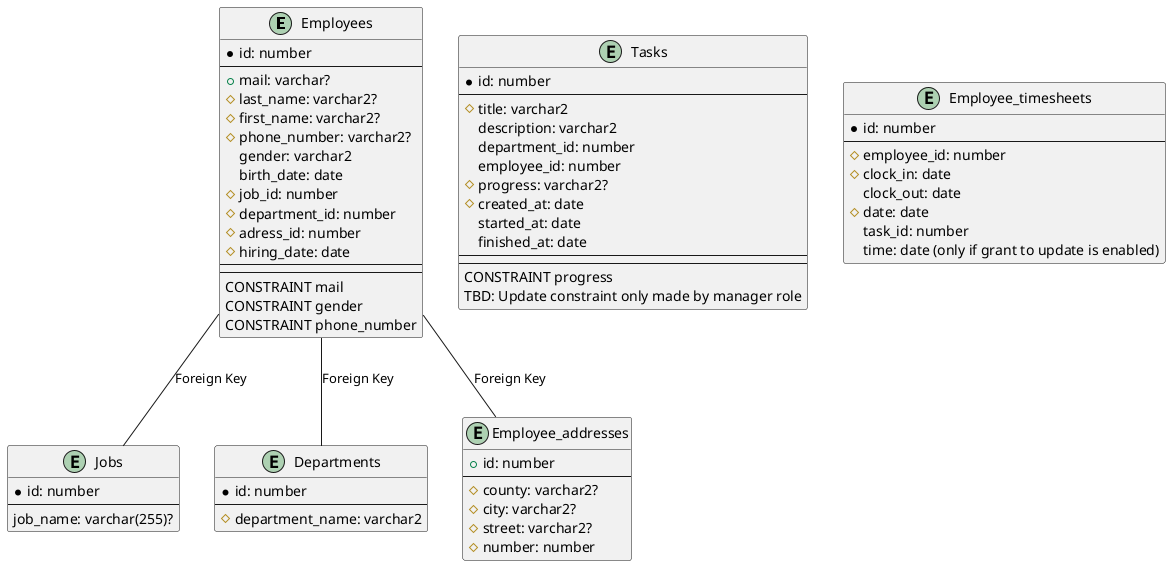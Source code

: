 @startuml auto_service

entity Employees
{
  *id: number
  --
  +mail: varchar?
  #last_name: varchar2?
  #first_name: varchar2?
  #phone_number: varchar2?
  gender: varchar2
  birth_date: date
  #job_id: number
  #department_id: number
  #adress_id: number
  #hiring_date: date
  --
  --
  CONSTRAINT mail
  CONSTRAINT gender
  CONSTRAINT phone_number
}

entity Jobs
{
  *id: number
  --
  job_name: varchar(255)?
}

entity Departments
{
  *id: number
  --
  #department_name: varchar2 
}

entity Tasks
{
  *id: number
  --
  #title: varchar2
  description: varchar2
  department_id: number
  employee_id: number
  #progress: varchar2?
  #created_at: date
  started_at: date
  finished_at: date
  --
  --
  CONSTRAINT progress
  TBD: Update constraint only made by manager role
}

entity Employee_timesheets
{
  *id: number
  --
  #employee_id: number
  #clock_in: date
  clock_out: date
  #date: date
  task_id: number
  time: date (only if grant to update is enabled)
}

entity Employee_addresses
{
  +id: number
  --
  #county: varchar2?
  #city: varchar2?
  #street: varchar2?
  #number: number
}

Employees -- Jobs: "Foreign Key"
Employees -- Employee_addresses: "Foreign Key"
Employees -- Departments: "Foreign Key"

@enduml
